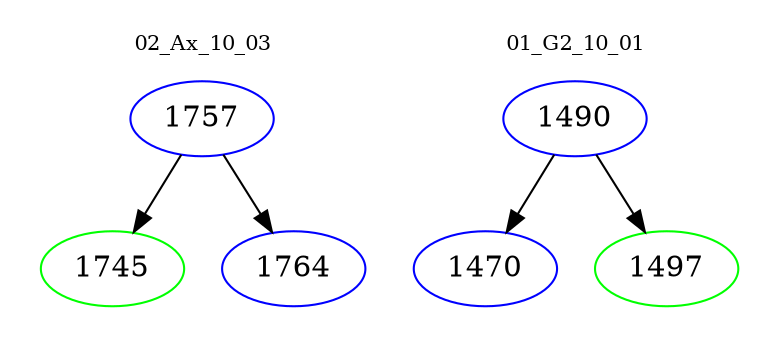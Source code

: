 digraph{
subgraph cluster_0 {
color = white
label = "02_Ax_10_03";
fontsize=10;
T0_1757 [label="1757", color="blue"]
T0_1757 -> T0_1745 [color="black"]
T0_1745 [label="1745", color="green"]
T0_1757 -> T0_1764 [color="black"]
T0_1764 [label="1764", color="blue"]
}
subgraph cluster_1 {
color = white
label = "01_G2_10_01";
fontsize=10;
T1_1490 [label="1490", color="blue"]
T1_1490 -> T1_1470 [color="black"]
T1_1470 [label="1470", color="blue"]
T1_1490 -> T1_1497 [color="black"]
T1_1497 [label="1497", color="green"]
}
}
